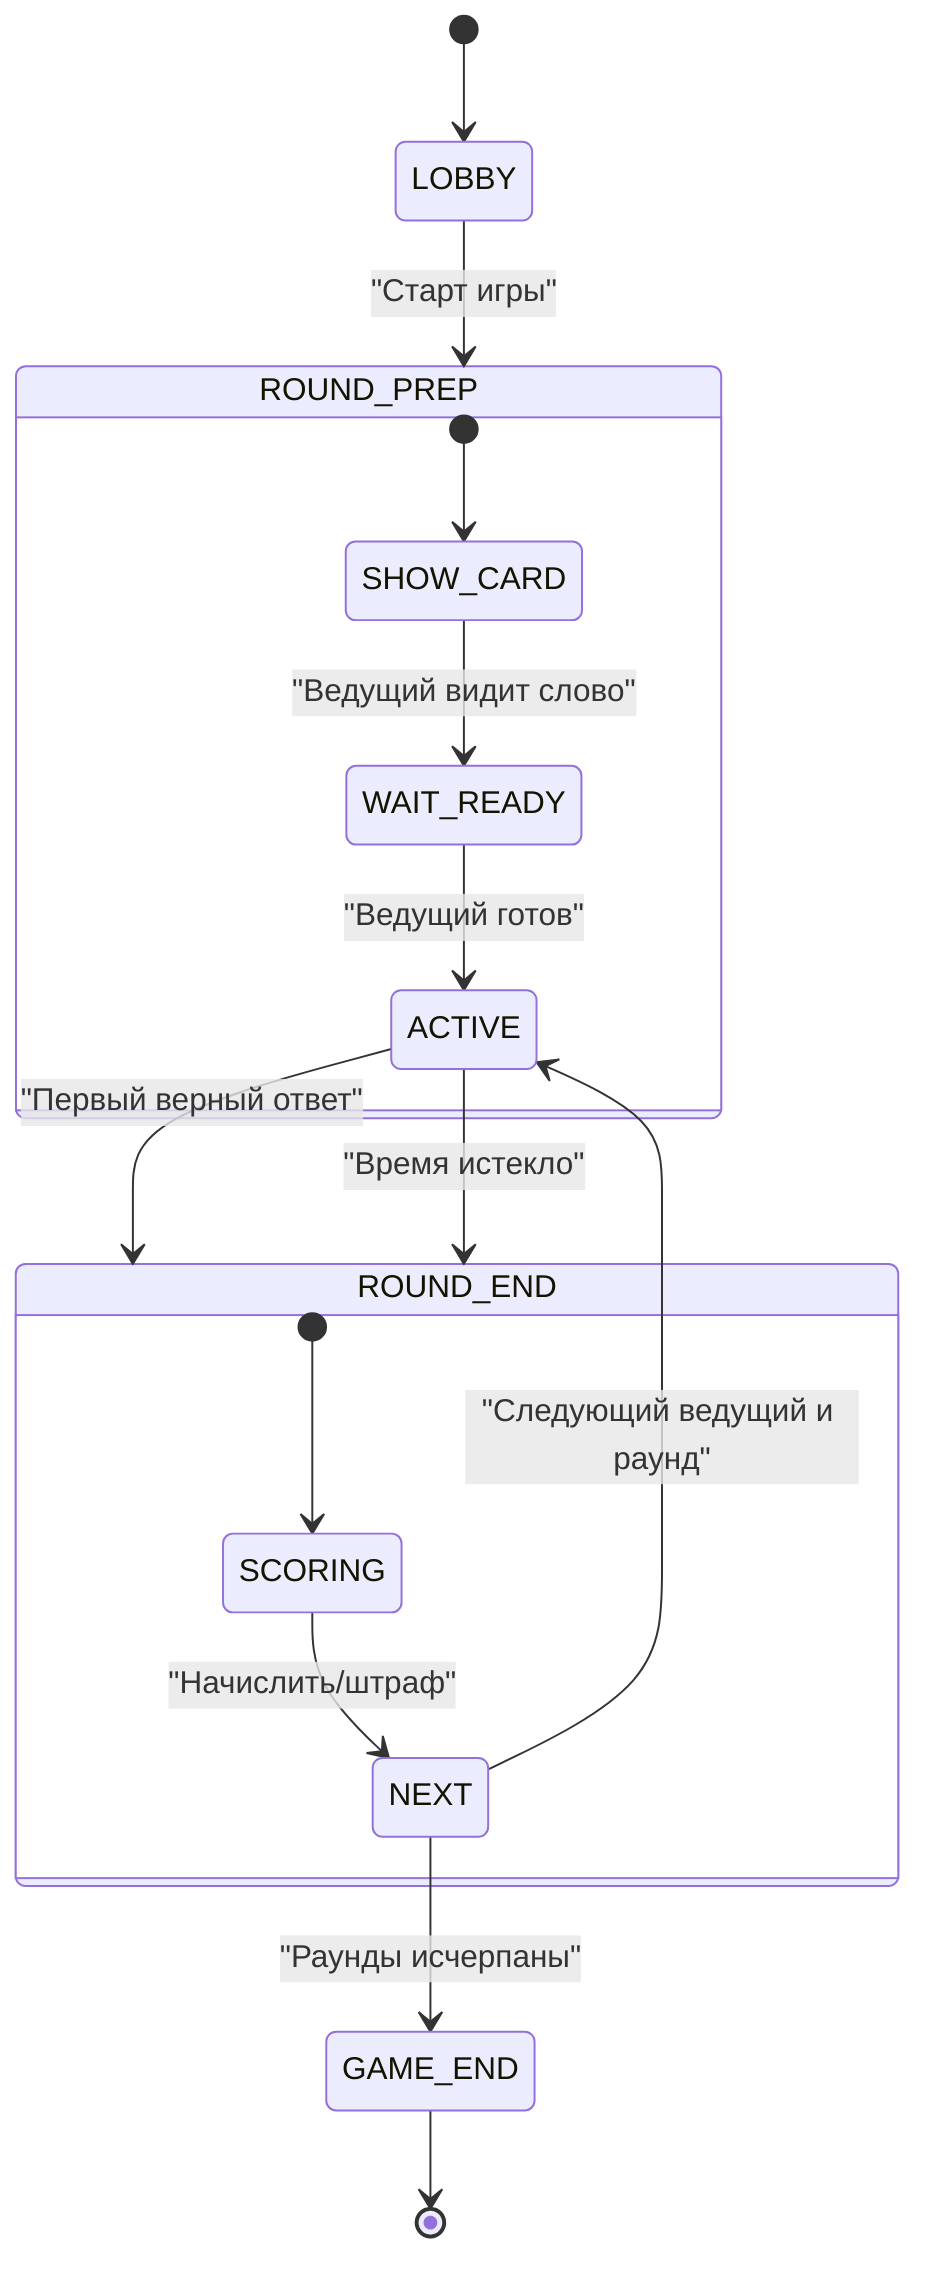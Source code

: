 stateDiagram-v2
  [*] --> LOBBY
  LOBBY --> ROUND_PREP: "Старт игры"
  state ROUND_PREP {
    [*] --> SHOW_CARD
    SHOW_CARD --> WAIT_READY: "Ведущий видит слово"
    WAIT_READY --> ACTIVE: "Ведущий готов"
  }
  ACTIVE --> ROUND_END: "Первый верный ответ"
  ACTIVE --> ROUND_END: "Время истекло"
  state ROUND_END {
    [*] --> SCORING
    SCORING --> NEXT: "Начислить/штраф"
  }
  NEXT --> ACTIVE: "Следующий ведущий и раунд"
  NEXT --> GAME_END: "Раунды исчерпаны"
  GAME_END --> [*]